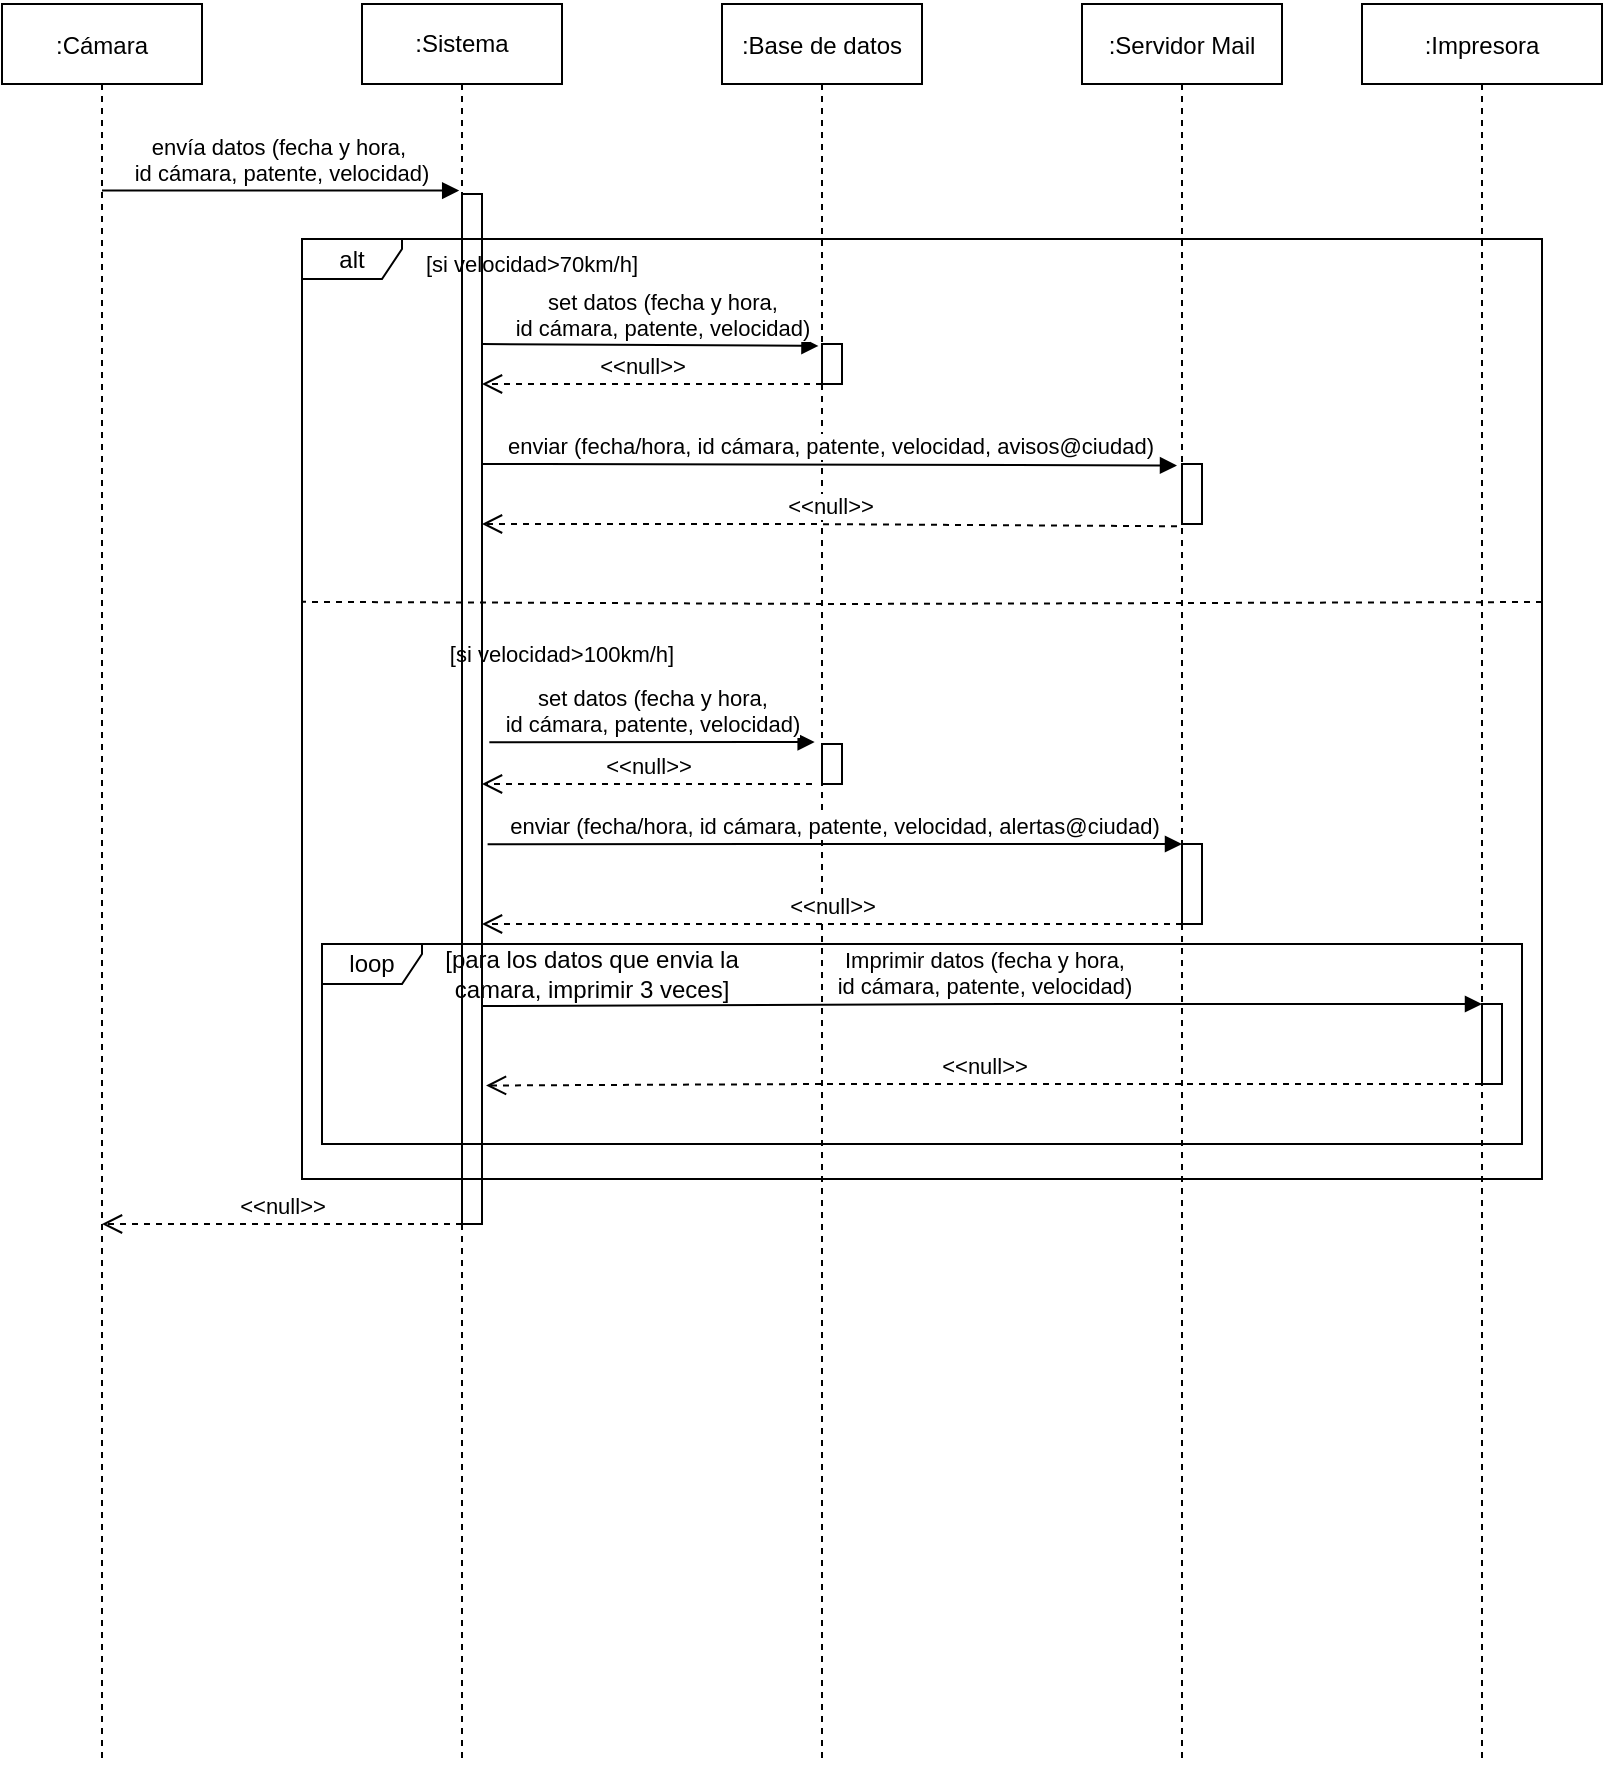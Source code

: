 <mxfile version="20.5.1" type="device"><diagram id="kgpKYQtTHZ0yAKxKKP6v" name="Page-1"><mxGraphModel dx="1085" dy="565" grid="1" gridSize="10" guides="1" tooltips="1" connect="1" arrows="1" fold="1" page="1" pageScale="1" pageWidth="850" pageHeight="1100" math="0" shadow="0"><root><mxCell id="0"/><mxCell id="1" parent="0"/><mxCell id="3nuBFxr9cyL0pnOWT2aG-1" value=":Cámara" style="shape=umlLifeline;perimeter=lifelinePerimeter;container=1;collapsible=0;recursiveResize=0;rounded=0;shadow=0;strokeWidth=1;" parent="1" vertex="1"><mxGeometry x="110" y="80" width="100" height="880" as="geometry"/></mxCell><mxCell id="3nuBFxr9cyL0pnOWT2aG-5" value="&#10;:Sistema&#10;" style="shape=umlLifeline;perimeter=lifelinePerimeter;container=1;collapsible=0;recursiveResize=0;rounded=0;shadow=0;strokeWidth=1;verticalAlign=middle;align=center;whiteSpace=wrap;" parent="1" vertex="1"><mxGeometry x="290" y="80" width="100" height="880" as="geometry"/></mxCell><mxCell id="3nuBFxr9cyL0pnOWT2aG-6" value="" style="points=[];perimeter=orthogonalPerimeter;rounded=0;shadow=0;strokeWidth=1;" parent="3nuBFxr9cyL0pnOWT2aG-5" vertex="1"><mxGeometry x="50" y="95" width="10" height="515" as="geometry"/></mxCell><mxCell id="3nuBFxr9cyL0pnOWT2aG-8" value="envía datos (fecha y hora,&#10; id cámara, patente, velocidad)" style="verticalAlign=bottom;endArrow=block;shadow=0;strokeWidth=1;fontSize=11;entryX=0.486;entryY=0.106;entryDx=0;entryDy=0;entryPerimeter=0;" parent="1" source="3nuBFxr9cyL0pnOWT2aG-1" edge="1" target="3nuBFxr9cyL0pnOWT2aG-5"><mxGeometry x="0.004" relative="1" as="geometry"><mxPoint x="170" y="160" as="sourcePoint"/><mxPoint x="340" y="170" as="targetPoint"/><mxPoint x="-1" as="offset"/></mxGeometry></mxCell><mxCell id="s3tZC02zXyP_AaWAXZAr-1" value=":Base de datos" style="shape=umlLifeline;perimeter=lifelinePerimeter;container=1;collapsible=0;recursiveResize=0;rounded=0;shadow=0;strokeWidth=1;" parent="1" vertex="1"><mxGeometry x="470" y="80" width="100" height="880" as="geometry"/></mxCell><mxCell id="QLGj6-6z2Wi7wjiPSa9L-11" value="alt" style="shape=umlFrame;whiteSpace=wrap;html=1;width=50;height=20;fontSize=12;" parent="s3tZC02zXyP_AaWAXZAr-1" vertex="1"><mxGeometry x="-210" y="117.5" width="620" height="470" as="geometry"/></mxCell><mxCell id="QLGj6-6z2Wi7wjiPSa9L-48" value="[si velocidad&amp;gt;100km/h]" style="text;html=1;strokeColor=none;fillColor=none;align=center;verticalAlign=middle;whiteSpace=wrap;rounded=0;fontSize=11;" parent="s3tZC02zXyP_AaWAXZAr-1" vertex="1"><mxGeometry x="-140" y="310" width="120" height="30" as="geometry"/></mxCell><mxCell id="QLGj6-6z2Wi7wjiPSa9L-50" value=":Servidor Mail" style="shape=umlLifeline;perimeter=lifelinePerimeter;container=1;collapsible=0;recursiveResize=0;rounded=0;shadow=0;strokeWidth=1;" parent="1" vertex="1"><mxGeometry x="650" y="80" width="100" height="880" as="geometry"/></mxCell><mxCell id="E-s3Nu_mumVnOuw5nRki-18" value="" style="points=[];perimeter=orthogonalPerimeter;rounded=0;shadow=0;strokeWidth=1;" vertex="1" parent="QLGj6-6z2Wi7wjiPSa9L-50"><mxGeometry x="50" y="230" width="10" height="30" as="geometry"/></mxCell><mxCell id="E-s3Nu_mumVnOuw5nRki-19" value="" style="points=[];perimeter=orthogonalPerimeter;rounded=0;shadow=0;strokeWidth=1;" vertex="1" parent="QLGj6-6z2Wi7wjiPSa9L-50"><mxGeometry x="50" y="420" width="10" height="40" as="geometry"/></mxCell><mxCell id="QLGj6-6z2Wi7wjiPSa9L-34" value="enviar (fecha/hora, id cámara, patente, velocidad, alertas@ciudad)" style="html=1;verticalAlign=bottom;endArrow=block;rounded=0;fontSize=11;entryX=0;entryY=0;entryDx=0;entryDy=0;entryPerimeter=0;exitX=0.138;exitY=0.688;exitDx=0;exitDy=0;exitPerimeter=0;" parent="QLGj6-6z2Wi7wjiPSa9L-50" edge="1" target="E-s3Nu_mumVnOuw5nRki-19"><mxGeometry width="80" relative="1" as="geometry"><mxPoint x="-297.2" y="420.08" as="sourcePoint"/><mxPoint x="40" y="422" as="targetPoint"/><Array as="points"/></mxGeometry></mxCell><mxCell id="E-s3Nu_mumVnOuw5nRki-12" value="" style="points=[];perimeter=orthogonalPerimeter;rounded=0;shadow=0;strokeWidth=1;" vertex="1" parent="QLGj6-6z2Wi7wjiPSa9L-50"><mxGeometry x="200" y="500" width="10" height="40" as="geometry"/></mxCell><mxCell id="QLGj6-6z2Wi7wjiPSa9L-36" value="" style="points=[];perimeter=orthogonalPerimeter;rounded=0;shadow=0;strokeWidth=1;" parent="QLGj6-6z2Wi7wjiPSa9L-50" vertex="1"><mxGeometry x="-130" y="370" width="10" height="20" as="geometry"/></mxCell><mxCell id="QLGj6-6z2Wi7wjiPSa9L-33" value="Imprimir datos (fecha y hora, &lt;br&gt;id cámara, patente, velocidad)" style="html=1;verticalAlign=bottom;endArrow=block;rounded=0;fontSize=11;" parent="QLGj6-6z2Wi7wjiPSa9L-50" edge="1"><mxGeometry x="0.001" width="80" relative="1" as="geometry"><mxPoint x="-300" y="501" as="sourcePoint"/><mxPoint x="200" y="500" as="targetPoint"/><Array as="points"><mxPoint x="-40" y="500"/></Array><mxPoint x="1" as="offset"/></mxGeometry></mxCell><mxCell id="E-s3Nu_mumVnOuw5nRki-4" value="&amp;lt;&amp;lt;null&amp;gt;&amp;gt;" style="html=1;verticalAlign=bottom;endArrow=open;dashed=1;endSize=8;rounded=0;entryX=1.2;entryY=0.622;entryDx=0;entryDy=0;entryPerimeter=0;" edge="1" parent="QLGj6-6z2Wi7wjiPSa9L-50"><mxGeometry relative="1" as="geometry"><mxPoint x="199.5" y="540" as="sourcePoint"/><mxPoint x="-298" y="540.76" as="targetPoint"/><Array as="points"><mxPoint x="-130" y="540"/></Array></mxGeometry></mxCell><mxCell id="E-s3Nu_mumVnOuw5nRki-20" value="&amp;lt;&amp;lt;null&amp;gt;&amp;gt;" style="html=1;verticalAlign=bottom;endArrow=open;dashed=1;endSize=8;rounded=0;exitX=0.475;exitY=0.274;exitDx=0;exitDy=0;exitPerimeter=0;" edge="1" parent="QLGj6-6z2Wi7wjiPSa9L-50"><mxGeometry relative="1" as="geometry"><mxPoint x="47.5" y="261.12" as="sourcePoint"/><mxPoint x="-300" y="260" as="targetPoint"/><Array as="points"><mxPoint x="-140" y="260"/></Array></mxGeometry></mxCell><mxCell id="E-s3Nu_mumVnOuw5nRki-21" value="&amp;lt;&amp;lt;null&amp;gt;&amp;gt;" style="html=1;verticalAlign=bottom;endArrow=open;dashed=1;endSize=8;rounded=0;exitX=0;exitY=1;exitDx=0;exitDy=0;exitPerimeter=0;" edge="1" parent="QLGj6-6z2Wi7wjiPSa9L-50" source="E-s3Nu_mumVnOuw5nRki-19"><mxGeometry relative="1" as="geometry"><mxPoint x="40" y="460" as="sourcePoint"/><mxPoint x="-300" y="460" as="targetPoint"/><Array as="points"><mxPoint x="-150" y="460"/></Array></mxGeometry></mxCell><mxCell id="E-s3Nu_mumVnOuw5nRki-22" value="&amp;lt;&amp;lt;null&amp;gt;&amp;gt;" style="html=1;verticalAlign=bottom;endArrow=open;dashed=1;endSize=8;rounded=0;" edge="1" parent="QLGj6-6z2Wi7wjiPSa9L-50"><mxGeometry relative="1" as="geometry"><mxPoint x="-135" y="390" as="sourcePoint"/><mxPoint x="-300" y="390" as="targetPoint"/><Array as="points"/></mxGeometry></mxCell><mxCell id="QLGj6-6z2Wi7wjiPSa9L-32" value="set datos (fecha y hora,&lt;br&gt;id cámara, patente, velocidad)" style="html=1;verticalAlign=bottom;endArrow=block;rounded=0;fontSize=11;exitX=1.367;exitY=0.326;exitDx=0;exitDy=0;exitPerimeter=0;entryX=-0.367;entryY=-0.05;entryDx=0;entryDy=0;entryPerimeter=0;" parent="QLGj6-6z2Wi7wjiPSa9L-50" edge="1" target="QLGj6-6z2Wi7wjiPSa9L-36"><mxGeometry width="80" relative="1" as="geometry"><mxPoint x="-296.33" y="369.08" as="sourcePoint"/><mxPoint x="-130" y="359.64" as="targetPoint"/></mxGeometry></mxCell><mxCell id="QLGj6-6z2Wi7wjiPSa9L-30" value="enviar (fecha/hora, id cámara, patente, velocidad, avisos@ciudad)" style="html=1;verticalAlign=bottom;endArrow=block;rounded=0;fontSize=11;entryX=-0.25;entryY=0.025;entryDx=0;entryDy=0;entryPerimeter=0;startArrow=none;" parent="QLGj6-6z2Wi7wjiPSa9L-50" edge="1" target="E-s3Nu_mumVnOuw5nRki-18"><mxGeometry x="0.002" width="80" relative="1" as="geometry"><mxPoint x="-300" y="230" as="sourcePoint"/><mxPoint x="39.5" y="230" as="targetPoint"/><Array as="points"><mxPoint x="-270" y="230"/></Array><mxPoint as="offset"/></mxGeometry></mxCell><mxCell id="E-s3Nu_mumVnOuw5nRki-11" value=":Impresora" style="shape=umlLifeline;perimeter=lifelinePerimeter;container=1;collapsible=0;recursiveResize=0;rounded=0;shadow=0;strokeWidth=1;" vertex="1" parent="1"><mxGeometry x="790" y="80" width="120" height="880" as="geometry"/></mxCell><mxCell id="E-s3Nu_mumVnOuw5nRki-30" value="loop" style="shape=umlFrame;whiteSpace=wrap;html=1;width=50;height=20;" vertex="1" parent="E-s3Nu_mumVnOuw5nRki-11"><mxGeometry x="-520" y="470" width="600" height="100" as="geometry"/></mxCell><mxCell id="QLGj6-6z2Wi7wjiPSa9L-45" value="[si velocidad&amp;gt;70km/h]" style="text;html=1;strokeColor=none;fillColor=none;align=center;verticalAlign=middle;whiteSpace=wrap;rounded=0;fontSize=11;" parent="1" vertex="1"><mxGeometry x="320" y="190" width="110" height="40" as="geometry"/></mxCell><mxCell id="QLGj6-6z2Wi7wjiPSa9L-31" value="set datos (fecha y hora,&lt;br&gt;id cámara, patente, velocidad)" style="html=1;verticalAlign=bottom;endArrow=block;rounded=0;fontSize=11;entryX=-0.176;entryY=0.048;entryDx=0;entryDy=0;entryPerimeter=0;" parent="1" target="s3tZC02zXyP_AaWAXZAr-2" edge="1"><mxGeometry x="0.067" width="80" relative="1" as="geometry"><mxPoint x="350" y="250" as="sourcePoint"/><mxPoint x="500" y="250" as="targetPoint"/><mxPoint as="offset"/></mxGeometry></mxCell><mxCell id="s3tZC02zXyP_AaWAXZAr-2" value="" style="points=[];perimeter=orthogonalPerimeter;rounded=0;shadow=0;strokeWidth=1;" parent="1" vertex="1"><mxGeometry x="520" y="250" width="10" height="20" as="geometry"/></mxCell><mxCell id="E-s3Nu_mumVnOuw5nRki-23" value="&amp;lt;&amp;lt;null&amp;gt;&amp;gt;" style="html=1;verticalAlign=bottom;endArrow=open;dashed=1;endSize=8;rounded=0;" edge="1" parent="1"><mxGeometry x="0.059" relative="1" as="geometry"><mxPoint x="520" y="270" as="sourcePoint"/><mxPoint x="350" y="270" as="targetPoint"/><Array as="points"><mxPoint x="440" y="270"/></Array><mxPoint as="offset"/></mxGeometry></mxCell><mxCell id="E-s3Nu_mumVnOuw5nRki-24" value="&amp;lt;&amp;lt;null&amp;gt;&amp;gt;" style="html=1;verticalAlign=bottom;endArrow=open;dashed=1;endSize=8;rounded=0;" edge="1" parent="1"><mxGeometry relative="1" as="geometry"><mxPoint x="340" y="690" as="sourcePoint"/><mxPoint x="160" y="690" as="targetPoint"/><Array as="points"/></mxGeometry></mxCell><mxCell id="E-s3Nu_mumVnOuw5nRki-29" value="" style="endArrow=none;dashed=1;html=1;rounded=0;entryX=0;entryY=0.386;entryDx=0;entryDy=0;entryPerimeter=0;" edge="1" parent="1" target="QLGj6-6z2Wi7wjiPSa9L-11"><mxGeometry width="50" height="50" relative="1" as="geometry"><mxPoint x="880" y="379" as="sourcePoint"/><mxPoint x="280" y="380" as="targetPoint"/><Array as="points"><mxPoint x="530" y="380"/></Array></mxGeometry></mxCell><mxCell id="E-s3Nu_mumVnOuw5nRki-33" value="[para los datos que envia la camara, imprimir 3 veces]" style="text;html=1;strokeColor=none;fillColor=none;align=center;verticalAlign=middle;whiteSpace=wrap;rounded=0;" vertex="1" parent="1"><mxGeometry x="330" y="550" width="150" height="30" as="geometry"/></mxCell></root></mxGraphModel></diagram></mxfile>